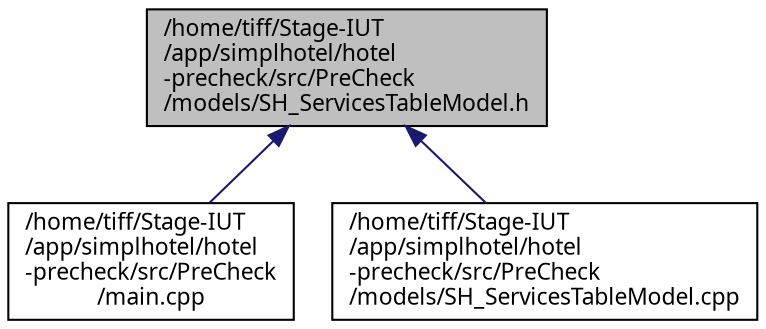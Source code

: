 digraph "/home/tiff/Stage-IUT/app/simplhotel/hotel-precheck/src/PreCheck/models/SH_ServicesTableModel.h"
{
 // INTERACTIVE_SVG=YES
  bgcolor="transparent";
  edge [fontname="Verdana",fontsize="11",labelfontname="Verdana",labelfontsize="11"];
  node [fontname="Verdana",fontsize="11",shape=record];
  Node1 [label="/home/tiff/Stage-IUT\l/app/simplhotel/hotel\l-precheck/src/PreCheck\l/models/SH_ServicesTableModel.h",height=0.2,width=0.4,color="black", fillcolor="grey75", style="filled" fontcolor="black"];
  Node1 -> Node2 [dir="back",color="midnightblue",fontsize="11",style="solid",fontname="Verdana"];
  Node2 [label="/home/tiff/Stage-IUT\l/app/simplhotel/hotel\l-precheck/src/PreCheck\l/main.cpp",height=0.2,width=0.4,color="black",URL="$main_8cpp.html"];
  Node1 -> Node3 [dir="back",color="midnightblue",fontsize="11",style="solid",fontname="Verdana"];
  Node3 [label="/home/tiff/Stage-IUT\l/app/simplhotel/hotel\l-precheck/src/PreCheck\l/models/SH_ServicesTableModel.cpp",height=0.2,width=0.4,color="black",URL="$SH__ServicesTableModel_8cpp.html"];
}
